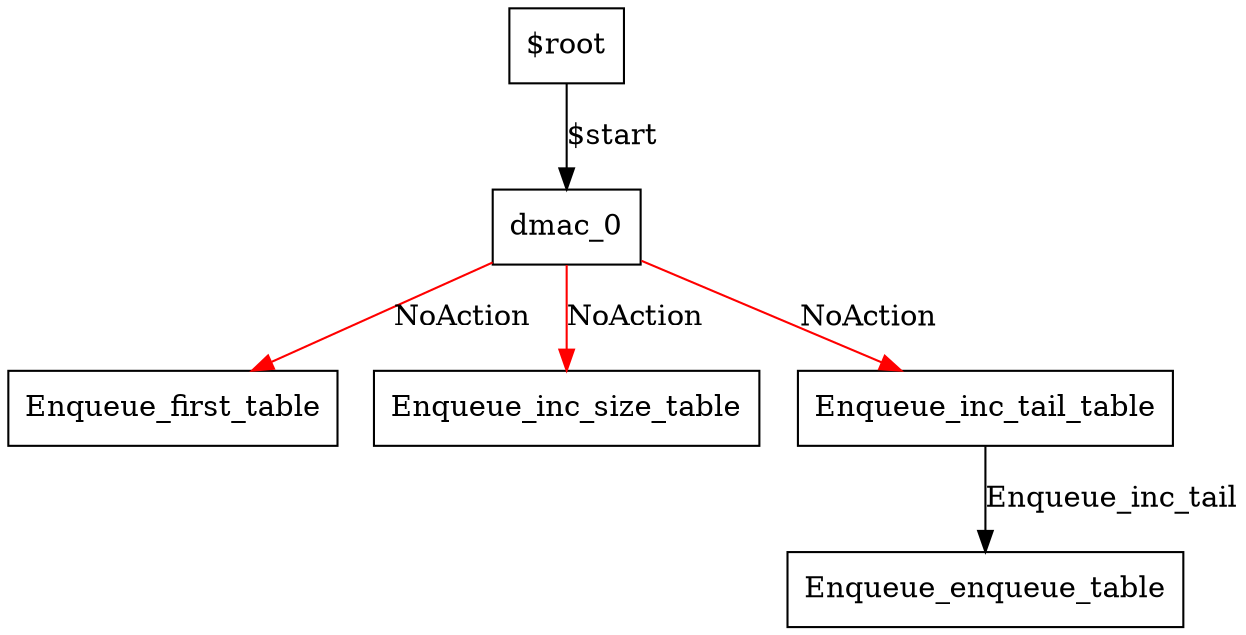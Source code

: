 digraph ingress {
0 [label="$root" shape=box color="black"];
5 [label="Enqueue_enqueue_table" shape=box color="black"];
2 [label="Enqueue_first_table" shape=box color="black"];
3 [label="Enqueue_inc_size_table" shape=box color="black"];
4 [label="Enqueue_inc_tail_table" shape=box color="black"];
1 [label="dmac_0" shape=box color="black"];
0-> 1 [label="$start" color="black"];
4-> 5 [label="Enqueue_inc_tail" color="black"];
1-> 2 [label="NoAction" color="red"];
1-> 3 [label="NoAction" color="red"];
1-> 4 [label="NoAction" color="red"];
}

